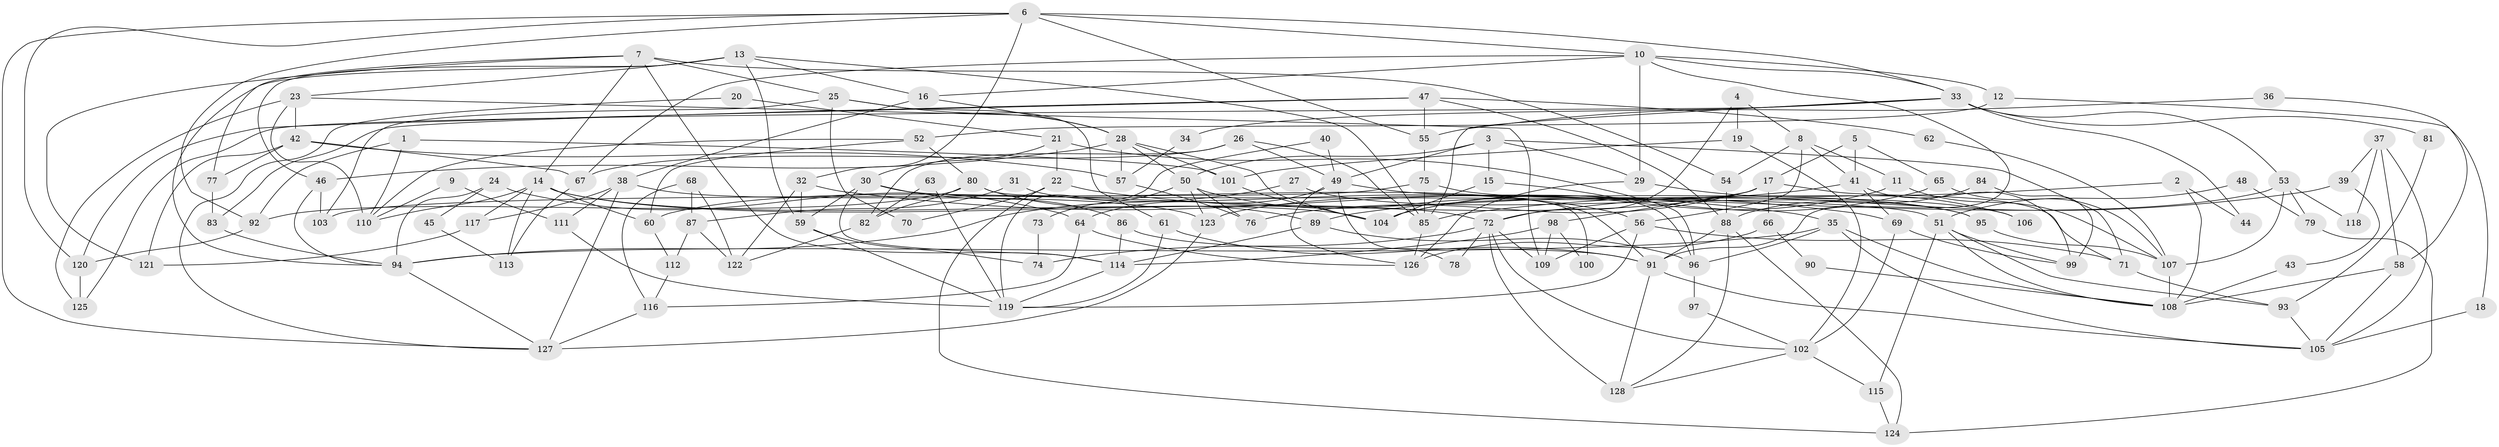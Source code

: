 // coarse degree distribution, {4: 0.1568627450980392, 5: 0.17647058823529413, 2: 0.21568627450980393, 3: 0.13725490196078433, 10: 0.058823529411764705, 8: 0.058823529411764705, 6: 0.058823529411764705, 11: 0.0392156862745098, 7: 0.0392156862745098, 14: 0.0392156862745098, 12: 0.0196078431372549}
// Generated by graph-tools (version 1.1) at 2025/55/03/04/25 21:55:02]
// undirected, 128 vertices, 256 edges
graph export_dot {
graph [start="1"]
  node [color=gray90,style=filled];
  1;
  2;
  3;
  4;
  5;
  6;
  7;
  8;
  9;
  10;
  11;
  12;
  13;
  14;
  15;
  16;
  17;
  18;
  19;
  20;
  21;
  22;
  23;
  24;
  25;
  26;
  27;
  28;
  29;
  30;
  31;
  32;
  33;
  34;
  35;
  36;
  37;
  38;
  39;
  40;
  41;
  42;
  43;
  44;
  45;
  46;
  47;
  48;
  49;
  50;
  51;
  52;
  53;
  54;
  55;
  56;
  57;
  58;
  59;
  60;
  61;
  62;
  63;
  64;
  65;
  66;
  67;
  68;
  69;
  70;
  71;
  72;
  73;
  74;
  75;
  76;
  77;
  78;
  79;
  80;
  81;
  82;
  83;
  84;
  85;
  86;
  87;
  88;
  89;
  90;
  91;
  92;
  93;
  94;
  95;
  96;
  97;
  98;
  99;
  100;
  101;
  102;
  103;
  104;
  105;
  106;
  107;
  108;
  109;
  110;
  111;
  112;
  113;
  114;
  115;
  116;
  117;
  118;
  119;
  120;
  121;
  122;
  123;
  124;
  125;
  126;
  127;
  128;
  1 -- 101;
  1 -- 110;
  1 -- 92;
  2 -- 108;
  2 -- 72;
  2 -- 44;
  3 -- 49;
  3 -- 29;
  3 -- 15;
  3 -- 50;
  3 -- 71;
  4 -- 19;
  4 -- 8;
  4 -- 72;
  5 -- 41;
  5 -- 17;
  5 -- 65;
  6 -- 127;
  6 -- 92;
  6 -- 10;
  6 -- 32;
  6 -- 33;
  6 -- 55;
  6 -- 120;
  7 -- 14;
  7 -- 54;
  7 -- 25;
  7 -- 77;
  7 -- 114;
  7 -- 121;
  8 -- 11;
  8 -- 56;
  8 -- 41;
  8 -- 54;
  9 -- 111;
  9 -- 110;
  10 -- 16;
  10 -- 12;
  10 -- 29;
  10 -- 33;
  10 -- 67;
  10 -- 91;
  11 -- 107;
  11 -- 104;
  12 -- 52;
  12 -- 18;
  13 -- 46;
  13 -- 59;
  13 -- 16;
  13 -- 23;
  13 -- 85;
  13 -- 94;
  14 -- 72;
  14 -- 104;
  14 -- 60;
  14 -- 110;
  14 -- 113;
  14 -- 117;
  15 -- 96;
  15 -- 104;
  16 -- 28;
  16 -- 38;
  17 -- 98;
  17 -- 76;
  17 -- 60;
  17 -- 66;
  17 -- 71;
  18 -- 105;
  19 -- 102;
  19 -- 101;
  20 -- 127;
  20 -- 21;
  21 -- 22;
  21 -- 30;
  21 -- 96;
  22 -- 124;
  22 -- 69;
  22 -- 70;
  23 -- 110;
  23 -- 42;
  23 -- 109;
  23 -- 125;
  24 -- 94;
  24 -- 64;
  24 -- 45;
  25 -- 28;
  25 -- 61;
  25 -- 70;
  25 -- 103;
  26 -- 67;
  26 -- 85;
  26 -- 49;
  26 -- 82;
  27 -- 94;
  27 -- 95;
  28 -- 50;
  28 -- 46;
  28 -- 57;
  28 -- 101;
  28 -- 104;
  29 -- 126;
  29 -- 106;
  30 -- 114;
  30 -- 59;
  30 -- 51;
  30 -- 86;
  31 -- 87;
  31 -- 91;
  32 -- 35;
  32 -- 59;
  32 -- 122;
  33 -- 34;
  33 -- 44;
  33 -- 53;
  33 -- 81;
  33 -- 85;
  33 -- 125;
  34 -- 57;
  35 -- 96;
  35 -- 105;
  35 -- 94;
  35 -- 108;
  36 -- 58;
  36 -- 55;
  37 -- 58;
  37 -- 105;
  37 -- 39;
  37 -- 118;
  38 -- 123;
  38 -- 111;
  38 -- 117;
  38 -- 127;
  39 -- 85;
  39 -- 43;
  40 -- 119;
  40 -- 49;
  41 -- 99;
  41 -- 69;
  41 -- 89;
  42 -- 121;
  42 -- 57;
  42 -- 67;
  42 -- 77;
  43 -- 108;
  45 -- 113;
  46 -- 94;
  46 -- 103;
  47 -- 83;
  47 -- 120;
  47 -- 55;
  47 -- 62;
  47 -- 88;
  48 -- 79;
  48 -- 51;
  49 -- 126;
  49 -- 64;
  49 -- 78;
  49 -- 95;
  50 -- 56;
  50 -- 73;
  50 -- 76;
  50 -- 123;
  51 -- 108;
  51 -- 93;
  51 -- 99;
  51 -- 115;
  52 -- 80;
  52 -- 60;
  52 -- 110;
  53 -- 123;
  53 -- 79;
  53 -- 107;
  53 -- 118;
  54 -- 88;
  55 -- 75;
  56 -- 71;
  56 -- 119;
  56 -- 109;
  57 -- 76;
  58 -- 108;
  58 -- 105;
  59 -- 119;
  59 -- 74;
  60 -- 112;
  61 -- 91;
  61 -- 119;
  62 -- 107;
  63 -- 82;
  63 -- 119;
  64 -- 116;
  64 -- 126;
  65 -- 104;
  65 -- 107;
  66 -- 126;
  66 -- 90;
  67 -- 113;
  68 -- 116;
  68 -- 122;
  68 -- 87;
  69 -- 102;
  69 -- 99;
  71 -- 93;
  72 -- 109;
  72 -- 74;
  72 -- 78;
  72 -- 102;
  72 -- 128;
  73 -- 74;
  75 -- 85;
  75 -- 103;
  75 -- 106;
  77 -- 83;
  79 -- 124;
  80 -- 92;
  80 -- 89;
  80 -- 82;
  80 -- 100;
  81 -- 93;
  82 -- 122;
  83 -- 94;
  84 -- 88;
  84 -- 99;
  85 -- 126;
  86 -- 91;
  86 -- 114;
  87 -- 122;
  87 -- 112;
  88 -- 91;
  88 -- 124;
  88 -- 128;
  89 -- 114;
  89 -- 96;
  90 -- 108;
  91 -- 128;
  91 -- 105;
  92 -- 120;
  93 -- 105;
  94 -- 127;
  95 -- 107;
  96 -- 97;
  97 -- 102;
  98 -- 109;
  98 -- 114;
  98 -- 100;
  101 -- 104;
  102 -- 128;
  102 -- 115;
  107 -- 108;
  111 -- 119;
  112 -- 116;
  114 -- 119;
  115 -- 124;
  116 -- 127;
  117 -- 121;
  120 -- 125;
  123 -- 127;
}
